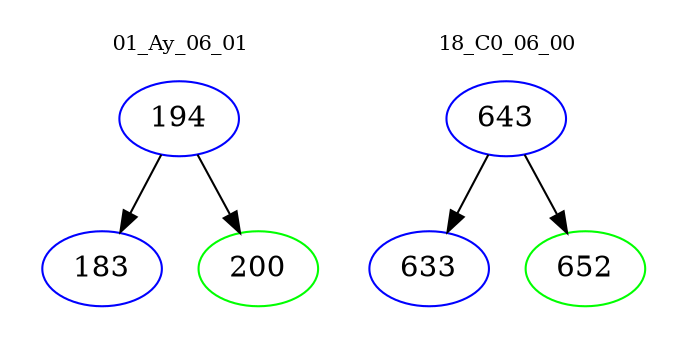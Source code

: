 digraph{
subgraph cluster_0 {
color = white
label = "01_Ay_06_01";
fontsize=10;
T0_194 [label="194", color="blue"]
T0_194 -> T0_183 [color="black"]
T0_183 [label="183", color="blue"]
T0_194 -> T0_200 [color="black"]
T0_200 [label="200", color="green"]
}
subgraph cluster_1 {
color = white
label = "18_C0_06_00";
fontsize=10;
T1_643 [label="643", color="blue"]
T1_643 -> T1_633 [color="black"]
T1_633 [label="633", color="blue"]
T1_643 -> T1_652 [color="black"]
T1_652 [label="652", color="green"]
}
}
